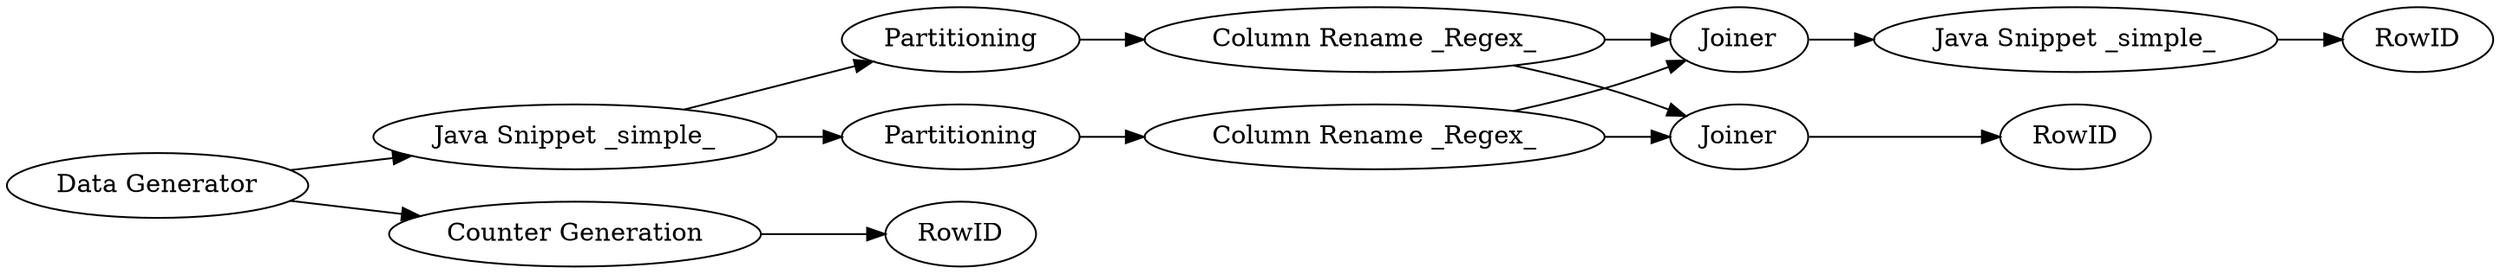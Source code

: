 digraph {
	6 -> 8
	5 -> 14
	6 -> 5
	12 -> 13
	7 -> 8
	7 -> 5
	3 -> 7
	15 -> 16
	1 -> 15
	2 -> 4
	1 -> 2
	2 -> 3
	4 -> 6
	8 -> 12
	5 [label=Joiner]
	16 [label=RowID]
	13 [label=RowID]
	1 [label="Data Generator"]
	7 [label="Column Rename _Regex_"]
	4 [label=Partitioning]
	6 [label="Column Rename _Regex_"]
	15 [label="Counter Generation"]
	8 [label=Joiner]
	14 [label=RowID]
	3 [label=Partitioning]
	2 [label="Java Snippet _simple_"]
	12 [label="Java Snippet _simple_"]
	rankdir=LR
}
